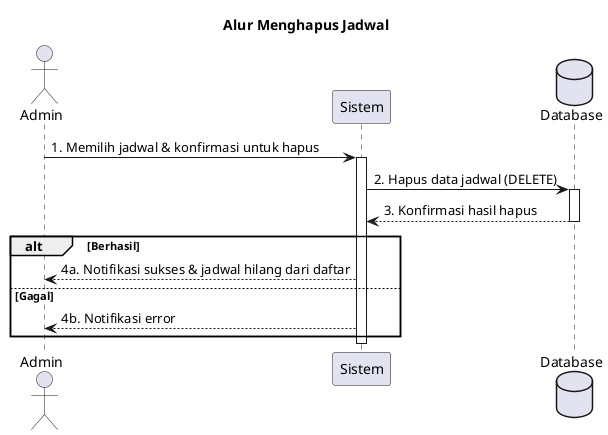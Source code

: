 @startuml
actor Admin
participant "Sistem" as System
database "Database" as DB

title Alur Menghapus Jadwal

Admin -> System : 1. Memilih jadwal & konfirmasi untuk hapus
activate System

System -> DB : 2. Hapus data jadwal (DELETE)
activate DB
DB --> System : 3. Konfirmasi hasil hapus
deactivate DB

alt Berhasil
    System --> Admin : 4a. Notifikasi sukses & jadwal hilang dari daftar
else Gagal
    System --> Admin : 4b. Notifikasi error
end
deactivate System
@enduml